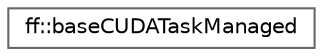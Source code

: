 digraph "类继承关系图"
{
 // LATEX_PDF_SIZE
  bgcolor="transparent";
  edge [fontname=Helvetica,fontsize=10,labelfontname=Helvetica,labelfontsize=10];
  node [fontname=Helvetica,fontsize=10,shape=box,height=0.2,width=0.4];
  rankdir="LR";
  Node0 [id="Node000000",label="ff::baseCUDATaskManaged",height=0.2,width=0.4,color="grey40", fillcolor="white", style="filled",URL="$classff_1_1base_c_u_d_a_task_managed.html",tooltip=" "];
}

